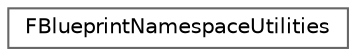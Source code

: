 digraph "Graphical Class Hierarchy"
{
 // INTERACTIVE_SVG=YES
 // LATEX_PDF_SIZE
  bgcolor="transparent";
  edge [fontname=Helvetica,fontsize=10,labelfontname=Helvetica,labelfontsize=10];
  node [fontname=Helvetica,fontsize=10,shape=box,height=0.2,width=0.4];
  rankdir="LR";
  Node0 [id="Node000000",label="FBlueprintNamespaceUtilities",height=0.2,width=0.4,color="grey40", fillcolor="white", style="filled",URL="$df/dea/structFBlueprintNamespaceUtilities.html",tooltip="A wrapper struct around various Blueprint namespace utility and support methods."];
}
